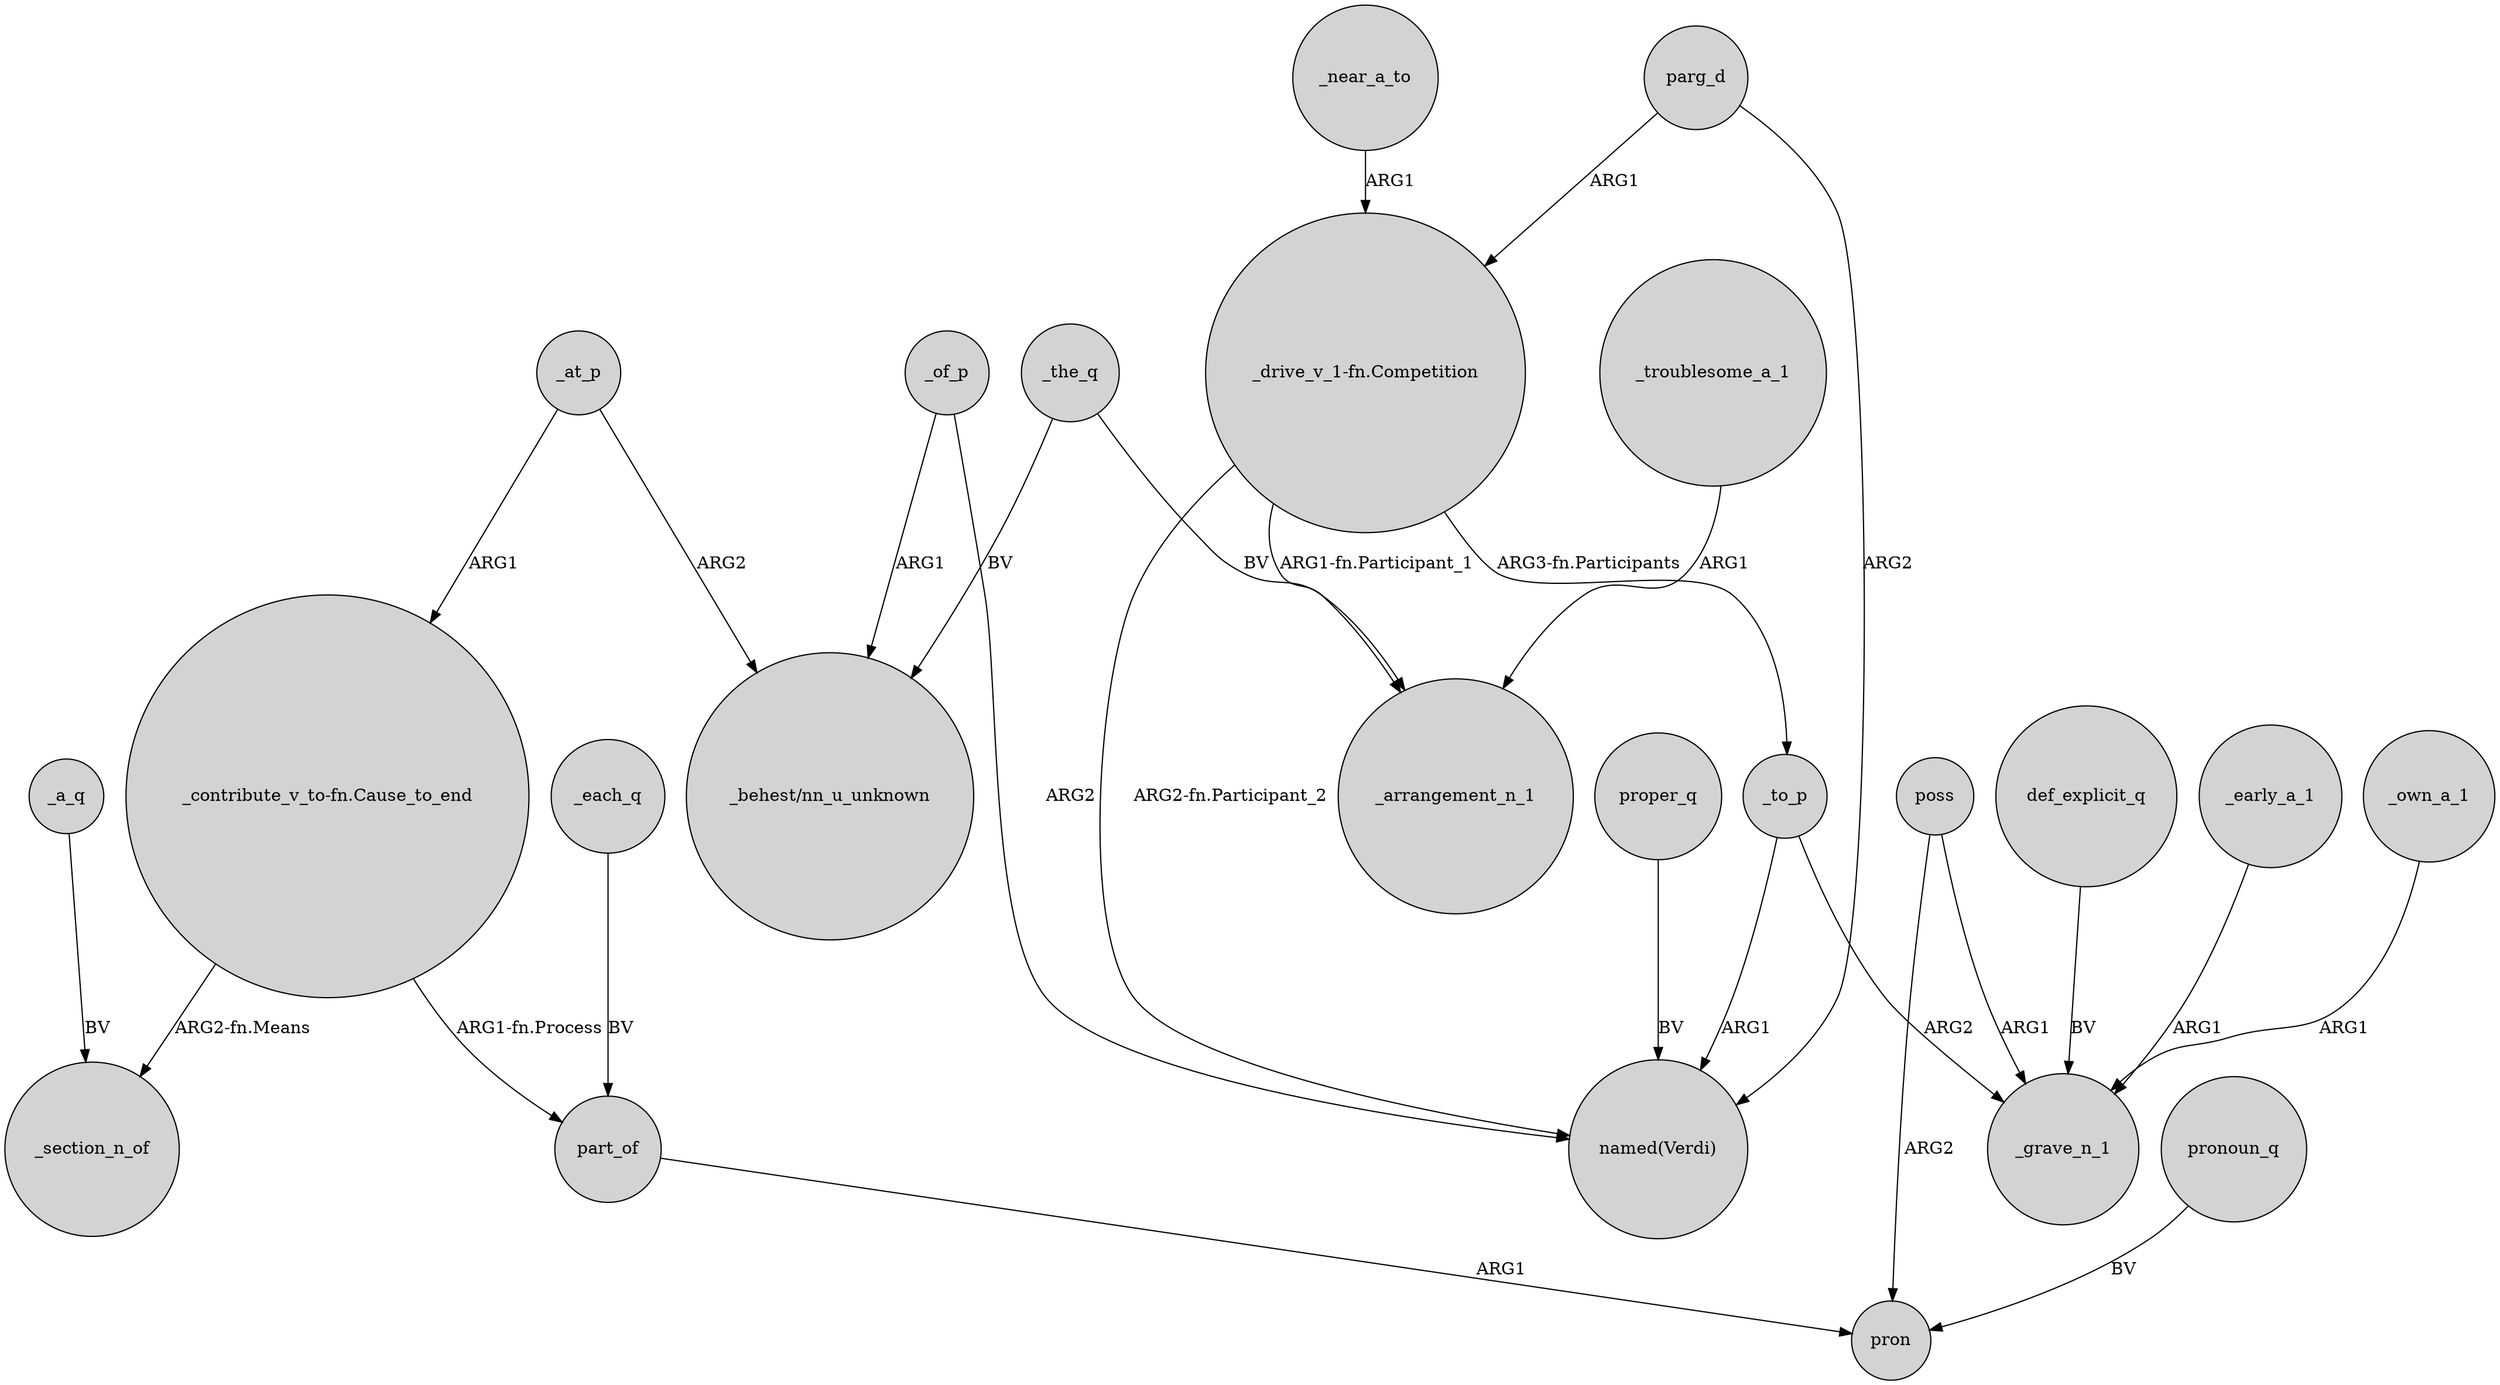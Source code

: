 digraph {
	node [shape=circle style=filled]
	_troublesome_a_1 -> _arrangement_n_1 [label=ARG1]
	poss -> _grave_n_1 [label=ARG1]
	def_explicit_q -> _grave_n_1 [label=BV]
	_each_q -> part_of [label=BV]
	"_drive_v_1-fn.Competition" -> _arrangement_n_1 [label="ARG1-fn.Participant_1"]
	"_contribute_v_to-fn.Cause_to_end" -> part_of [label="ARG1-fn.Process"]
	_the_q -> "_behest/nn_u_unknown" [label=BV]
	_early_a_1 -> _grave_n_1 [label=ARG1]
	"_drive_v_1-fn.Competition" -> _to_p [label="ARG3-fn.Participants"]
	_of_p -> "_behest/nn_u_unknown" [label=ARG1]
	_the_q -> _arrangement_n_1 [label=BV]
	_to_p -> _grave_n_1 [label=ARG2]
	pronoun_q -> pron [label=BV]
	poss -> pron [label=ARG2]
	part_of -> pron [label=ARG1]
	_own_a_1 -> _grave_n_1 [label=ARG1]
	parg_d -> "named(Verdi)" [label=ARG2]
	_of_p -> "named(Verdi)" [label=ARG2]
	_near_a_to -> "_drive_v_1-fn.Competition" [label=ARG1]
	"_contribute_v_to-fn.Cause_to_end" -> _section_n_of [label="ARG2-fn.Means"]
	parg_d -> "_drive_v_1-fn.Competition" [label=ARG1]
	proper_q -> "named(Verdi)" [label=BV]
	_at_p -> "_behest/nn_u_unknown" [label=ARG2]
	_a_q -> _section_n_of [label=BV]
	_to_p -> "named(Verdi)" [label=ARG1]
	_at_p -> "_contribute_v_to-fn.Cause_to_end" [label=ARG1]
	"_drive_v_1-fn.Competition" -> "named(Verdi)" [label="ARG2-fn.Participant_2"]
}
